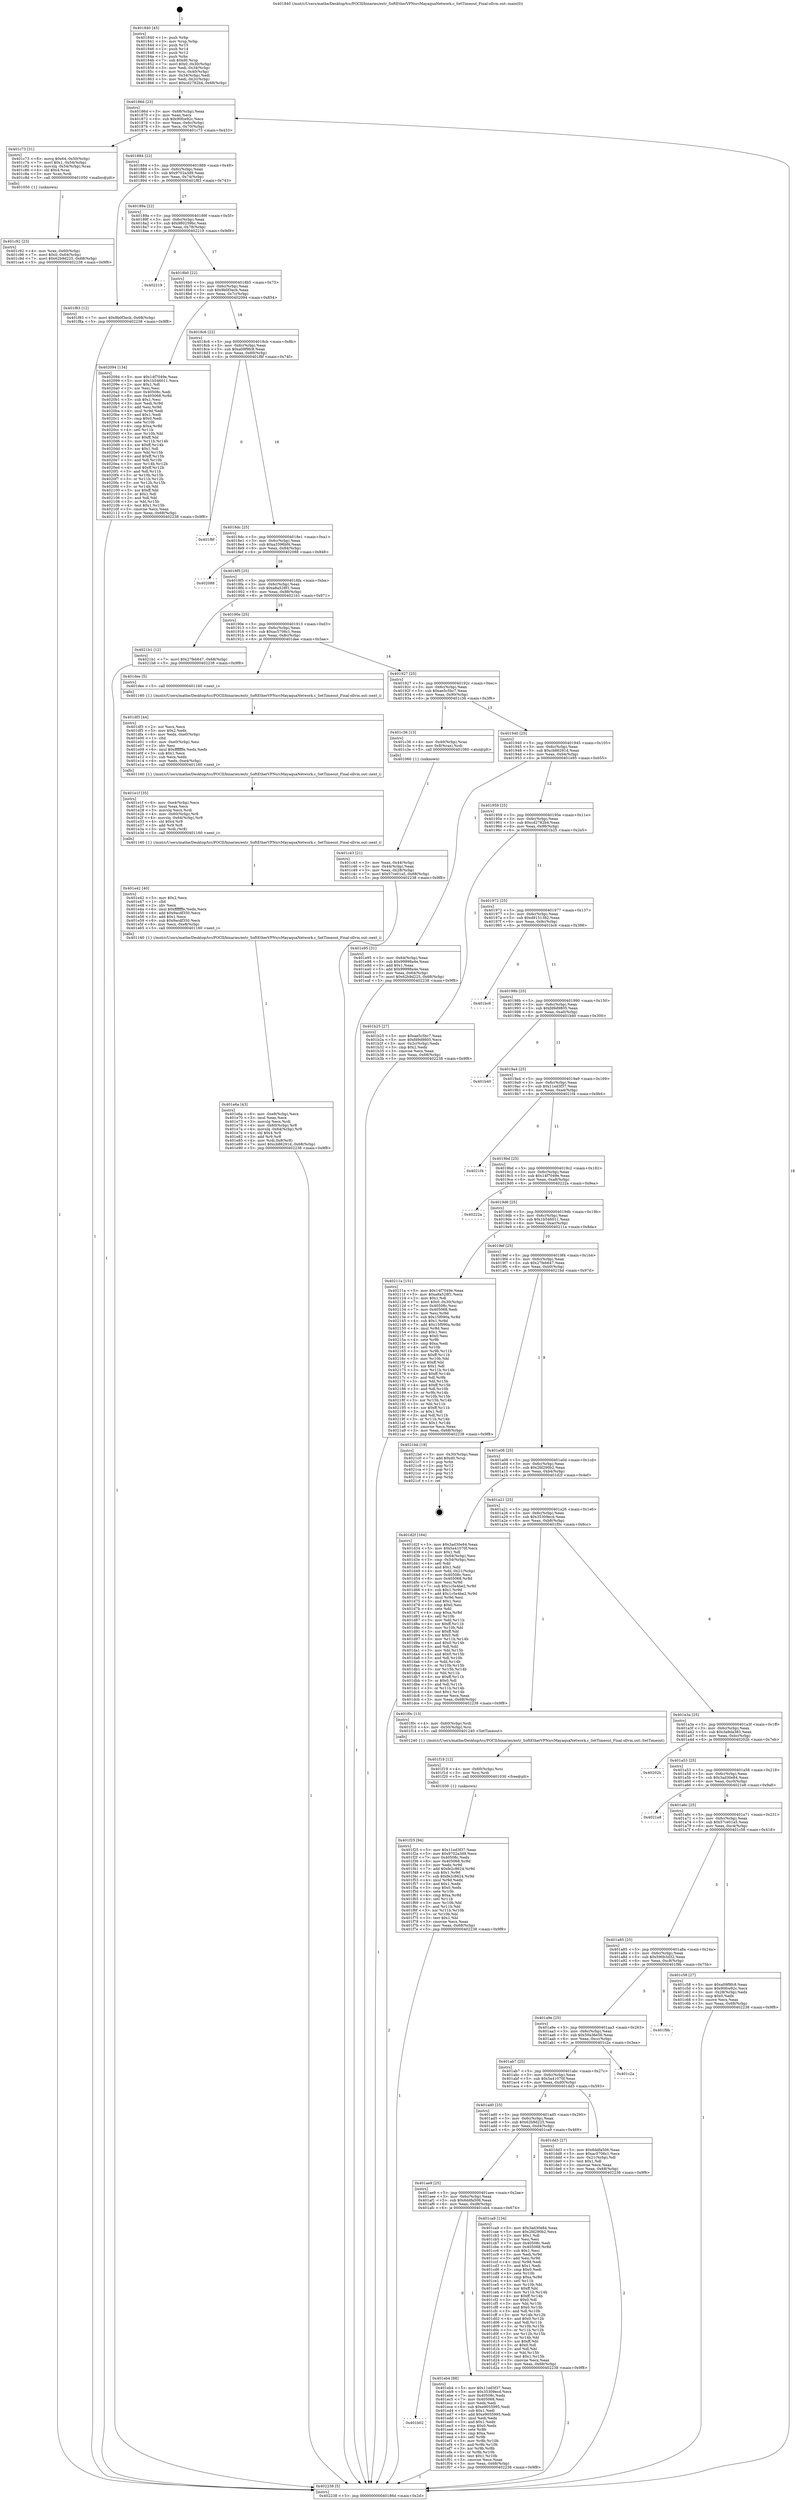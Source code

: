digraph "0x401840" {
  label = "0x401840 (/mnt/c/Users/mathe/Desktop/tcc/POCII/binaries/extr_SoftEtherVPNsrcMayaquaNetwork.c_SetTimeout_Final-ollvm.out::main(0))"
  labelloc = "t"
  node[shape=record]

  Entry [label="",width=0.3,height=0.3,shape=circle,fillcolor=black,style=filled]
  "0x40186d" [label="{
     0x40186d [23]\l
     | [instrs]\l
     &nbsp;&nbsp;0x40186d \<+3\>: mov -0x68(%rbp),%eax\l
     &nbsp;&nbsp;0x401870 \<+2\>: mov %eax,%ecx\l
     &nbsp;&nbsp;0x401872 \<+6\>: sub $0x90fce92c,%ecx\l
     &nbsp;&nbsp;0x401878 \<+3\>: mov %eax,-0x6c(%rbp)\l
     &nbsp;&nbsp;0x40187b \<+3\>: mov %ecx,-0x70(%rbp)\l
     &nbsp;&nbsp;0x40187e \<+6\>: je 0000000000401c73 \<main+0x433\>\l
  }"]
  "0x401c73" [label="{
     0x401c73 [31]\l
     | [instrs]\l
     &nbsp;&nbsp;0x401c73 \<+8\>: movq $0x64,-0x50(%rbp)\l
     &nbsp;&nbsp;0x401c7b \<+7\>: movl $0x1,-0x54(%rbp)\l
     &nbsp;&nbsp;0x401c82 \<+4\>: movslq -0x54(%rbp),%rax\l
     &nbsp;&nbsp;0x401c86 \<+4\>: shl $0x4,%rax\l
     &nbsp;&nbsp;0x401c8a \<+3\>: mov %rax,%rdi\l
     &nbsp;&nbsp;0x401c8d \<+5\>: call 0000000000401050 \<malloc@plt\>\l
     | [calls]\l
     &nbsp;&nbsp;0x401050 \{1\} (unknown)\l
  }"]
  "0x401884" [label="{
     0x401884 [22]\l
     | [instrs]\l
     &nbsp;&nbsp;0x401884 \<+5\>: jmp 0000000000401889 \<main+0x49\>\l
     &nbsp;&nbsp;0x401889 \<+3\>: mov -0x6c(%rbp),%eax\l
     &nbsp;&nbsp;0x40188c \<+5\>: sub $0x9702a3d9,%eax\l
     &nbsp;&nbsp;0x401891 \<+3\>: mov %eax,-0x74(%rbp)\l
     &nbsp;&nbsp;0x401894 \<+6\>: je 0000000000401f83 \<main+0x743\>\l
  }"]
  Exit [label="",width=0.3,height=0.3,shape=circle,fillcolor=black,style=filled,peripheries=2]
  "0x401f83" [label="{
     0x401f83 [12]\l
     | [instrs]\l
     &nbsp;&nbsp;0x401f83 \<+7\>: movl $0x9b0f3ecb,-0x68(%rbp)\l
     &nbsp;&nbsp;0x401f8a \<+5\>: jmp 0000000000402238 \<main+0x9f8\>\l
  }"]
  "0x40189a" [label="{
     0x40189a [22]\l
     | [instrs]\l
     &nbsp;&nbsp;0x40189a \<+5\>: jmp 000000000040189f \<main+0x5f\>\l
     &nbsp;&nbsp;0x40189f \<+3\>: mov -0x6c(%rbp),%eax\l
     &nbsp;&nbsp;0x4018a2 \<+5\>: sub $0x980259bc,%eax\l
     &nbsp;&nbsp;0x4018a7 \<+3\>: mov %eax,-0x78(%rbp)\l
     &nbsp;&nbsp;0x4018aa \<+6\>: je 0000000000402219 \<main+0x9d9\>\l
  }"]
  "0x401f25" [label="{
     0x401f25 [94]\l
     | [instrs]\l
     &nbsp;&nbsp;0x401f25 \<+5\>: mov $0x11ed3f37,%eax\l
     &nbsp;&nbsp;0x401f2a \<+5\>: mov $0x9702a3d9,%ecx\l
     &nbsp;&nbsp;0x401f2f \<+7\>: mov 0x40508c,%edx\l
     &nbsp;&nbsp;0x401f36 \<+8\>: mov 0x405068,%r8d\l
     &nbsp;&nbsp;0x401f3e \<+3\>: mov %edx,%r9d\l
     &nbsp;&nbsp;0x401f41 \<+7\>: add $0xfe2c8624,%r9d\l
     &nbsp;&nbsp;0x401f48 \<+4\>: sub $0x1,%r9d\l
     &nbsp;&nbsp;0x401f4c \<+7\>: sub $0xfe2c8624,%r9d\l
     &nbsp;&nbsp;0x401f53 \<+4\>: imul %r9d,%edx\l
     &nbsp;&nbsp;0x401f57 \<+3\>: and $0x1,%edx\l
     &nbsp;&nbsp;0x401f5a \<+3\>: cmp $0x0,%edx\l
     &nbsp;&nbsp;0x401f5d \<+4\>: sete %r10b\l
     &nbsp;&nbsp;0x401f61 \<+4\>: cmp $0xa,%r8d\l
     &nbsp;&nbsp;0x401f65 \<+4\>: setl %r11b\l
     &nbsp;&nbsp;0x401f69 \<+3\>: mov %r10b,%bl\l
     &nbsp;&nbsp;0x401f6c \<+3\>: and %r11b,%bl\l
     &nbsp;&nbsp;0x401f6f \<+3\>: xor %r11b,%r10b\l
     &nbsp;&nbsp;0x401f72 \<+3\>: or %r10b,%bl\l
     &nbsp;&nbsp;0x401f75 \<+3\>: test $0x1,%bl\l
     &nbsp;&nbsp;0x401f78 \<+3\>: cmovne %ecx,%eax\l
     &nbsp;&nbsp;0x401f7b \<+3\>: mov %eax,-0x68(%rbp)\l
     &nbsp;&nbsp;0x401f7e \<+5\>: jmp 0000000000402238 \<main+0x9f8\>\l
  }"]
  "0x402219" [label="{
     0x402219\l
  }", style=dashed]
  "0x4018b0" [label="{
     0x4018b0 [22]\l
     | [instrs]\l
     &nbsp;&nbsp;0x4018b0 \<+5\>: jmp 00000000004018b5 \<main+0x75\>\l
     &nbsp;&nbsp;0x4018b5 \<+3\>: mov -0x6c(%rbp),%eax\l
     &nbsp;&nbsp;0x4018b8 \<+5\>: sub $0x9b0f3ecb,%eax\l
     &nbsp;&nbsp;0x4018bd \<+3\>: mov %eax,-0x7c(%rbp)\l
     &nbsp;&nbsp;0x4018c0 \<+6\>: je 0000000000402094 \<main+0x854\>\l
  }"]
  "0x401f19" [label="{
     0x401f19 [12]\l
     | [instrs]\l
     &nbsp;&nbsp;0x401f19 \<+4\>: mov -0x60(%rbp),%rsi\l
     &nbsp;&nbsp;0x401f1d \<+3\>: mov %rsi,%rdi\l
     &nbsp;&nbsp;0x401f20 \<+5\>: call 0000000000401030 \<free@plt\>\l
     | [calls]\l
     &nbsp;&nbsp;0x401030 \{1\} (unknown)\l
  }"]
  "0x402094" [label="{
     0x402094 [134]\l
     | [instrs]\l
     &nbsp;&nbsp;0x402094 \<+5\>: mov $0x14f7049e,%eax\l
     &nbsp;&nbsp;0x402099 \<+5\>: mov $0x1b546011,%ecx\l
     &nbsp;&nbsp;0x40209e \<+2\>: mov $0x1,%dl\l
     &nbsp;&nbsp;0x4020a0 \<+2\>: xor %esi,%esi\l
     &nbsp;&nbsp;0x4020a2 \<+7\>: mov 0x40508c,%edi\l
     &nbsp;&nbsp;0x4020a9 \<+8\>: mov 0x405068,%r8d\l
     &nbsp;&nbsp;0x4020b1 \<+3\>: sub $0x1,%esi\l
     &nbsp;&nbsp;0x4020b4 \<+3\>: mov %edi,%r9d\l
     &nbsp;&nbsp;0x4020b7 \<+3\>: add %esi,%r9d\l
     &nbsp;&nbsp;0x4020ba \<+4\>: imul %r9d,%edi\l
     &nbsp;&nbsp;0x4020be \<+3\>: and $0x1,%edi\l
     &nbsp;&nbsp;0x4020c1 \<+3\>: cmp $0x0,%edi\l
     &nbsp;&nbsp;0x4020c4 \<+4\>: sete %r10b\l
     &nbsp;&nbsp;0x4020c8 \<+4\>: cmp $0xa,%r8d\l
     &nbsp;&nbsp;0x4020cc \<+4\>: setl %r11b\l
     &nbsp;&nbsp;0x4020d0 \<+3\>: mov %r10b,%bl\l
     &nbsp;&nbsp;0x4020d3 \<+3\>: xor $0xff,%bl\l
     &nbsp;&nbsp;0x4020d6 \<+3\>: mov %r11b,%r14b\l
     &nbsp;&nbsp;0x4020d9 \<+4\>: xor $0xff,%r14b\l
     &nbsp;&nbsp;0x4020dd \<+3\>: xor $0x1,%dl\l
     &nbsp;&nbsp;0x4020e0 \<+3\>: mov %bl,%r15b\l
     &nbsp;&nbsp;0x4020e3 \<+4\>: and $0xff,%r15b\l
     &nbsp;&nbsp;0x4020e7 \<+3\>: and %dl,%r10b\l
     &nbsp;&nbsp;0x4020ea \<+3\>: mov %r14b,%r12b\l
     &nbsp;&nbsp;0x4020ed \<+4\>: and $0xff,%r12b\l
     &nbsp;&nbsp;0x4020f1 \<+3\>: and %dl,%r11b\l
     &nbsp;&nbsp;0x4020f4 \<+3\>: or %r10b,%r15b\l
     &nbsp;&nbsp;0x4020f7 \<+3\>: or %r11b,%r12b\l
     &nbsp;&nbsp;0x4020fa \<+3\>: xor %r12b,%r15b\l
     &nbsp;&nbsp;0x4020fd \<+3\>: or %r14b,%bl\l
     &nbsp;&nbsp;0x402100 \<+3\>: xor $0xff,%bl\l
     &nbsp;&nbsp;0x402103 \<+3\>: or $0x1,%dl\l
     &nbsp;&nbsp;0x402106 \<+2\>: and %dl,%bl\l
     &nbsp;&nbsp;0x402108 \<+3\>: or %bl,%r15b\l
     &nbsp;&nbsp;0x40210b \<+4\>: test $0x1,%r15b\l
     &nbsp;&nbsp;0x40210f \<+3\>: cmovne %ecx,%eax\l
     &nbsp;&nbsp;0x402112 \<+3\>: mov %eax,-0x68(%rbp)\l
     &nbsp;&nbsp;0x402115 \<+5\>: jmp 0000000000402238 \<main+0x9f8\>\l
  }"]
  "0x4018c6" [label="{
     0x4018c6 [22]\l
     | [instrs]\l
     &nbsp;&nbsp;0x4018c6 \<+5\>: jmp 00000000004018cb \<main+0x8b\>\l
     &nbsp;&nbsp;0x4018cb \<+3\>: mov -0x6c(%rbp),%eax\l
     &nbsp;&nbsp;0x4018ce \<+5\>: sub $0xa09f9fc8,%eax\l
     &nbsp;&nbsp;0x4018d3 \<+3\>: mov %eax,-0x80(%rbp)\l
     &nbsp;&nbsp;0x4018d6 \<+6\>: je 0000000000401f8f \<main+0x74f\>\l
  }"]
  "0x401b02" [label="{
     0x401b02\l
  }", style=dashed]
  "0x401f8f" [label="{
     0x401f8f\l
  }", style=dashed]
  "0x4018dc" [label="{
     0x4018dc [25]\l
     | [instrs]\l
     &nbsp;&nbsp;0x4018dc \<+5\>: jmp 00000000004018e1 \<main+0xa1\>\l
     &nbsp;&nbsp;0x4018e1 \<+3\>: mov -0x6c(%rbp),%eax\l
     &nbsp;&nbsp;0x4018e4 \<+5\>: sub $0xa3396bf4,%eax\l
     &nbsp;&nbsp;0x4018e9 \<+6\>: mov %eax,-0x84(%rbp)\l
     &nbsp;&nbsp;0x4018ef \<+6\>: je 0000000000402088 \<main+0x848\>\l
  }"]
  "0x401eb4" [label="{
     0x401eb4 [88]\l
     | [instrs]\l
     &nbsp;&nbsp;0x401eb4 \<+5\>: mov $0x11ed3f37,%eax\l
     &nbsp;&nbsp;0x401eb9 \<+5\>: mov $0x35309ecd,%ecx\l
     &nbsp;&nbsp;0x401ebe \<+7\>: mov 0x40508c,%edx\l
     &nbsp;&nbsp;0x401ec5 \<+7\>: mov 0x405068,%esi\l
     &nbsp;&nbsp;0x401ecc \<+2\>: mov %edx,%edi\l
     &nbsp;&nbsp;0x401ece \<+6\>: sub $0xe9055995,%edi\l
     &nbsp;&nbsp;0x401ed4 \<+3\>: sub $0x1,%edi\l
     &nbsp;&nbsp;0x401ed7 \<+6\>: add $0xe9055995,%edi\l
     &nbsp;&nbsp;0x401edd \<+3\>: imul %edi,%edx\l
     &nbsp;&nbsp;0x401ee0 \<+3\>: and $0x1,%edx\l
     &nbsp;&nbsp;0x401ee3 \<+3\>: cmp $0x0,%edx\l
     &nbsp;&nbsp;0x401ee6 \<+4\>: sete %r8b\l
     &nbsp;&nbsp;0x401eea \<+3\>: cmp $0xa,%esi\l
     &nbsp;&nbsp;0x401eed \<+4\>: setl %r9b\l
     &nbsp;&nbsp;0x401ef1 \<+3\>: mov %r8b,%r10b\l
     &nbsp;&nbsp;0x401ef4 \<+3\>: and %r9b,%r10b\l
     &nbsp;&nbsp;0x401ef7 \<+3\>: xor %r9b,%r8b\l
     &nbsp;&nbsp;0x401efa \<+3\>: or %r8b,%r10b\l
     &nbsp;&nbsp;0x401efd \<+4\>: test $0x1,%r10b\l
     &nbsp;&nbsp;0x401f01 \<+3\>: cmovne %ecx,%eax\l
     &nbsp;&nbsp;0x401f04 \<+3\>: mov %eax,-0x68(%rbp)\l
     &nbsp;&nbsp;0x401f07 \<+5\>: jmp 0000000000402238 \<main+0x9f8\>\l
  }"]
  "0x402088" [label="{
     0x402088\l
  }", style=dashed]
  "0x4018f5" [label="{
     0x4018f5 [25]\l
     | [instrs]\l
     &nbsp;&nbsp;0x4018f5 \<+5\>: jmp 00000000004018fa \<main+0xba\>\l
     &nbsp;&nbsp;0x4018fa \<+3\>: mov -0x6c(%rbp),%eax\l
     &nbsp;&nbsp;0x4018fd \<+5\>: sub $0xa8a528f1,%eax\l
     &nbsp;&nbsp;0x401902 \<+6\>: mov %eax,-0x88(%rbp)\l
     &nbsp;&nbsp;0x401908 \<+6\>: je 00000000004021b1 \<main+0x971\>\l
  }"]
  "0x401e6a" [label="{
     0x401e6a [43]\l
     | [instrs]\l
     &nbsp;&nbsp;0x401e6a \<+6\>: mov -0xe8(%rbp),%ecx\l
     &nbsp;&nbsp;0x401e70 \<+3\>: imul %eax,%ecx\l
     &nbsp;&nbsp;0x401e73 \<+3\>: movslq %ecx,%rdi\l
     &nbsp;&nbsp;0x401e76 \<+4\>: mov -0x60(%rbp),%r8\l
     &nbsp;&nbsp;0x401e7a \<+4\>: movslq -0x64(%rbp),%r9\l
     &nbsp;&nbsp;0x401e7e \<+4\>: shl $0x4,%r9\l
     &nbsp;&nbsp;0x401e82 \<+3\>: add %r9,%r8\l
     &nbsp;&nbsp;0x401e85 \<+4\>: mov %rdi,0x8(%r8)\l
     &nbsp;&nbsp;0x401e89 \<+7\>: movl $0xcb86291d,-0x68(%rbp)\l
     &nbsp;&nbsp;0x401e90 \<+5\>: jmp 0000000000402238 \<main+0x9f8\>\l
  }"]
  "0x4021b1" [label="{
     0x4021b1 [12]\l
     | [instrs]\l
     &nbsp;&nbsp;0x4021b1 \<+7\>: movl $0x27feb647,-0x68(%rbp)\l
     &nbsp;&nbsp;0x4021b8 \<+5\>: jmp 0000000000402238 \<main+0x9f8\>\l
  }"]
  "0x40190e" [label="{
     0x40190e [25]\l
     | [instrs]\l
     &nbsp;&nbsp;0x40190e \<+5\>: jmp 0000000000401913 \<main+0xd3\>\l
     &nbsp;&nbsp;0x401913 \<+3\>: mov -0x6c(%rbp),%eax\l
     &nbsp;&nbsp;0x401916 \<+5\>: sub $0xac5706c1,%eax\l
     &nbsp;&nbsp;0x40191b \<+6\>: mov %eax,-0x8c(%rbp)\l
     &nbsp;&nbsp;0x401921 \<+6\>: je 0000000000401dee \<main+0x5ae\>\l
  }"]
  "0x401e42" [label="{
     0x401e42 [40]\l
     | [instrs]\l
     &nbsp;&nbsp;0x401e42 \<+5\>: mov $0x2,%ecx\l
     &nbsp;&nbsp;0x401e47 \<+1\>: cltd\l
     &nbsp;&nbsp;0x401e48 \<+2\>: idiv %ecx\l
     &nbsp;&nbsp;0x401e4a \<+6\>: imul $0xfffffffe,%edx,%ecx\l
     &nbsp;&nbsp;0x401e50 \<+6\>: add $0x9acdf350,%ecx\l
     &nbsp;&nbsp;0x401e56 \<+3\>: add $0x1,%ecx\l
     &nbsp;&nbsp;0x401e59 \<+6\>: sub $0x9acdf350,%ecx\l
     &nbsp;&nbsp;0x401e5f \<+6\>: mov %ecx,-0xe8(%rbp)\l
     &nbsp;&nbsp;0x401e65 \<+5\>: call 0000000000401160 \<next_i\>\l
     | [calls]\l
     &nbsp;&nbsp;0x401160 \{1\} (/mnt/c/Users/mathe/Desktop/tcc/POCII/binaries/extr_SoftEtherVPNsrcMayaquaNetwork.c_SetTimeout_Final-ollvm.out::next_i)\l
  }"]
  "0x401dee" [label="{
     0x401dee [5]\l
     | [instrs]\l
     &nbsp;&nbsp;0x401dee \<+5\>: call 0000000000401160 \<next_i\>\l
     | [calls]\l
     &nbsp;&nbsp;0x401160 \{1\} (/mnt/c/Users/mathe/Desktop/tcc/POCII/binaries/extr_SoftEtherVPNsrcMayaquaNetwork.c_SetTimeout_Final-ollvm.out::next_i)\l
  }"]
  "0x401927" [label="{
     0x401927 [25]\l
     | [instrs]\l
     &nbsp;&nbsp;0x401927 \<+5\>: jmp 000000000040192c \<main+0xec\>\l
     &nbsp;&nbsp;0x40192c \<+3\>: mov -0x6c(%rbp),%eax\l
     &nbsp;&nbsp;0x40192f \<+5\>: sub $0xae5c5bc7,%eax\l
     &nbsp;&nbsp;0x401934 \<+6\>: mov %eax,-0x90(%rbp)\l
     &nbsp;&nbsp;0x40193a \<+6\>: je 0000000000401c36 \<main+0x3f6\>\l
  }"]
  "0x401e1f" [label="{
     0x401e1f [35]\l
     | [instrs]\l
     &nbsp;&nbsp;0x401e1f \<+6\>: mov -0xe4(%rbp),%ecx\l
     &nbsp;&nbsp;0x401e25 \<+3\>: imul %eax,%ecx\l
     &nbsp;&nbsp;0x401e28 \<+3\>: movslq %ecx,%rdi\l
     &nbsp;&nbsp;0x401e2b \<+4\>: mov -0x60(%rbp),%r8\l
     &nbsp;&nbsp;0x401e2f \<+4\>: movslq -0x64(%rbp),%r9\l
     &nbsp;&nbsp;0x401e33 \<+4\>: shl $0x4,%r9\l
     &nbsp;&nbsp;0x401e37 \<+3\>: add %r9,%r8\l
     &nbsp;&nbsp;0x401e3a \<+3\>: mov %rdi,(%r8)\l
     &nbsp;&nbsp;0x401e3d \<+5\>: call 0000000000401160 \<next_i\>\l
     | [calls]\l
     &nbsp;&nbsp;0x401160 \{1\} (/mnt/c/Users/mathe/Desktop/tcc/POCII/binaries/extr_SoftEtherVPNsrcMayaquaNetwork.c_SetTimeout_Final-ollvm.out::next_i)\l
  }"]
  "0x401c36" [label="{
     0x401c36 [13]\l
     | [instrs]\l
     &nbsp;&nbsp;0x401c36 \<+4\>: mov -0x40(%rbp),%rax\l
     &nbsp;&nbsp;0x401c3a \<+4\>: mov 0x8(%rax),%rdi\l
     &nbsp;&nbsp;0x401c3e \<+5\>: call 0000000000401060 \<atoi@plt\>\l
     | [calls]\l
     &nbsp;&nbsp;0x401060 \{1\} (unknown)\l
  }"]
  "0x401940" [label="{
     0x401940 [25]\l
     | [instrs]\l
     &nbsp;&nbsp;0x401940 \<+5\>: jmp 0000000000401945 \<main+0x105\>\l
     &nbsp;&nbsp;0x401945 \<+3\>: mov -0x6c(%rbp),%eax\l
     &nbsp;&nbsp;0x401948 \<+5\>: sub $0xcb86291d,%eax\l
     &nbsp;&nbsp;0x40194d \<+6\>: mov %eax,-0x94(%rbp)\l
     &nbsp;&nbsp;0x401953 \<+6\>: je 0000000000401e95 \<main+0x655\>\l
  }"]
  "0x401df3" [label="{
     0x401df3 [44]\l
     | [instrs]\l
     &nbsp;&nbsp;0x401df3 \<+2\>: xor %ecx,%ecx\l
     &nbsp;&nbsp;0x401df5 \<+5\>: mov $0x2,%edx\l
     &nbsp;&nbsp;0x401dfa \<+6\>: mov %edx,-0xe0(%rbp)\l
     &nbsp;&nbsp;0x401e00 \<+1\>: cltd\l
     &nbsp;&nbsp;0x401e01 \<+6\>: mov -0xe0(%rbp),%esi\l
     &nbsp;&nbsp;0x401e07 \<+2\>: idiv %esi\l
     &nbsp;&nbsp;0x401e09 \<+6\>: imul $0xfffffffe,%edx,%edx\l
     &nbsp;&nbsp;0x401e0f \<+3\>: sub $0x1,%ecx\l
     &nbsp;&nbsp;0x401e12 \<+2\>: sub %ecx,%edx\l
     &nbsp;&nbsp;0x401e14 \<+6\>: mov %edx,-0xe4(%rbp)\l
     &nbsp;&nbsp;0x401e1a \<+5\>: call 0000000000401160 \<next_i\>\l
     | [calls]\l
     &nbsp;&nbsp;0x401160 \{1\} (/mnt/c/Users/mathe/Desktop/tcc/POCII/binaries/extr_SoftEtherVPNsrcMayaquaNetwork.c_SetTimeout_Final-ollvm.out::next_i)\l
  }"]
  "0x401e95" [label="{
     0x401e95 [31]\l
     | [instrs]\l
     &nbsp;&nbsp;0x401e95 \<+3\>: mov -0x64(%rbp),%eax\l
     &nbsp;&nbsp;0x401e98 \<+5\>: sub $0x99998a4e,%eax\l
     &nbsp;&nbsp;0x401e9d \<+3\>: add $0x1,%eax\l
     &nbsp;&nbsp;0x401ea0 \<+5\>: add $0x99998a4e,%eax\l
     &nbsp;&nbsp;0x401ea5 \<+3\>: mov %eax,-0x64(%rbp)\l
     &nbsp;&nbsp;0x401ea8 \<+7\>: movl $0x62b9d225,-0x68(%rbp)\l
     &nbsp;&nbsp;0x401eaf \<+5\>: jmp 0000000000402238 \<main+0x9f8\>\l
  }"]
  "0x401959" [label="{
     0x401959 [25]\l
     | [instrs]\l
     &nbsp;&nbsp;0x401959 \<+5\>: jmp 000000000040195e \<main+0x11e\>\l
     &nbsp;&nbsp;0x40195e \<+3\>: mov -0x6c(%rbp),%eax\l
     &nbsp;&nbsp;0x401961 \<+5\>: sub $0xcd2782b4,%eax\l
     &nbsp;&nbsp;0x401966 \<+6\>: mov %eax,-0x98(%rbp)\l
     &nbsp;&nbsp;0x40196c \<+6\>: je 0000000000401b25 \<main+0x2e5\>\l
  }"]
  "0x401ae9" [label="{
     0x401ae9 [25]\l
     | [instrs]\l
     &nbsp;&nbsp;0x401ae9 \<+5\>: jmp 0000000000401aee \<main+0x2ae\>\l
     &nbsp;&nbsp;0x401aee \<+3\>: mov -0x6c(%rbp),%eax\l
     &nbsp;&nbsp;0x401af1 \<+5\>: sub $0x6ddfa506,%eax\l
     &nbsp;&nbsp;0x401af6 \<+6\>: mov %eax,-0xd8(%rbp)\l
     &nbsp;&nbsp;0x401afc \<+6\>: je 0000000000401eb4 \<main+0x674\>\l
  }"]
  "0x401b25" [label="{
     0x401b25 [27]\l
     | [instrs]\l
     &nbsp;&nbsp;0x401b25 \<+5\>: mov $0xae5c5bc7,%eax\l
     &nbsp;&nbsp;0x401b2a \<+5\>: mov $0xfd9d9805,%ecx\l
     &nbsp;&nbsp;0x401b2f \<+3\>: mov -0x2c(%rbp),%edx\l
     &nbsp;&nbsp;0x401b32 \<+3\>: cmp $0x2,%edx\l
     &nbsp;&nbsp;0x401b35 \<+3\>: cmovne %ecx,%eax\l
     &nbsp;&nbsp;0x401b38 \<+3\>: mov %eax,-0x68(%rbp)\l
     &nbsp;&nbsp;0x401b3b \<+5\>: jmp 0000000000402238 \<main+0x9f8\>\l
  }"]
  "0x401972" [label="{
     0x401972 [25]\l
     | [instrs]\l
     &nbsp;&nbsp;0x401972 \<+5\>: jmp 0000000000401977 \<main+0x137\>\l
     &nbsp;&nbsp;0x401977 \<+3\>: mov -0x6c(%rbp),%eax\l
     &nbsp;&nbsp;0x40197a \<+5\>: sub $0xd9151382,%eax\l
     &nbsp;&nbsp;0x40197f \<+6\>: mov %eax,-0x9c(%rbp)\l
     &nbsp;&nbsp;0x401985 \<+6\>: je 0000000000401bc6 \<main+0x386\>\l
  }"]
  "0x402238" [label="{
     0x402238 [5]\l
     | [instrs]\l
     &nbsp;&nbsp;0x402238 \<+5\>: jmp 000000000040186d \<main+0x2d\>\l
  }"]
  "0x401840" [label="{
     0x401840 [45]\l
     | [instrs]\l
     &nbsp;&nbsp;0x401840 \<+1\>: push %rbp\l
     &nbsp;&nbsp;0x401841 \<+3\>: mov %rsp,%rbp\l
     &nbsp;&nbsp;0x401844 \<+2\>: push %r15\l
     &nbsp;&nbsp;0x401846 \<+2\>: push %r14\l
     &nbsp;&nbsp;0x401848 \<+2\>: push %r12\l
     &nbsp;&nbsp;0x40184a \<+1\>: push %rbx\l
     &nbsp;&nbsp;0x40184b \<+7\>: sub $0xd0,%rsp\l
     &nbsp;&nbsp;0x401852 \<+7\>: movl $0x0,-0x30(%rbp)\l
     &nbsp;&nbsp;0x401859 \<+3\>: mov %edi,-0x34(%rbp)\l
     &nbsp;&nbsp;0x40185c \<+4\>: mov %rsi,-0x40(%rbp)\l
     &nbsp;&nbsp;0x401860 \<+3\>: mov -0x34(%rbp),%edi\l
     &nbsp;&nbsp;0x401863 \<+3\>: mov %edi,-0x2c(%rbp)\l
     &nbsp;&nbsp;0x401866 \<+7\>: movl $0xcd2782b4,-0x68(%rbp)\l
  }"]
  "0x401c43" [label="{
     0x401c43 [21]\l
     | [instrs]\l
     &nbsp;&nbsp;0x401c43 \<+3\>: mov %eax,-0x44(%rbp)\l
     &nbsp;&nbsp;0x401c46 \<+3\>: mov -0x44(%rbp),%eax\l
     &nbsp;&nbsp;0x401c49 \<+3\>: mov %eax,-0x28(%rbp)\l
     &nbsp;&nbsp;0x401c4c \<+7\>: movl $0x57ce01a5,-0x68(%rbp)\l
     &nbsp;&nbsp;0x401c53 \<+5\>: jmp 0000000000402238 \<main+0x9f8\>\l
  }"]
  "0x401ca9" [label="{
     0x401ca9 [134]\l
     | [instrs]\l
     &nbsp;&nbsp;0x401ca9 \<+5\>: mov $0x3ad30e84,%eax\l
     &nbsp;&nbsp;0x401cae \<+5\>: mov $0x2fd290b2,%ecx\l
     &nbsp;&nbsp;0x401cb3 \<+2\>: mov $0x1,%dl\l
     &nbsp;&nbsp;0x401cb5 \<+2\>: xor %esi,%esi\l
     &nbsp;&nbsp;0x401cb7 \<+7\>: mov 0x40508c,%edi\l
     &nbsp;&nbsp;0x401cbe \<+8\>: mov 0x405068,%r8d\l
     &nbsp;&nbsp;0x401cc6 \<+3\>: sub $0x1,%esi\l
     &nbsp;&nbsp;0x401cc9 \<+3\>: mov %edi,%r9d\l
     &nbsp;&nbsp;0x401ccc \<+3\>: add %esi,%r9d\l
     &nbsp;&nbsp;0x401ccf \<+4\>: imul %r9d,%edi\l
     &nbsp;&nbsp;0x401cd3 \<+3\>: and $0x1,%edi\l
     &nbsp;&nbsp;0x401cd6 \<+3\>: cmp $0x0,%edi\l
     &nbsp;&nbsp;0x401cd9 \<+4\>: sete %r10b\l
     &nbsp;&nbsp;0x401cdd \<+4\>: cmp $0xa,%r8d\l
     &nbsp;&nbsp;0x401ce1 \<+4\>: setl %r11b\l
     &nbsp;&nbsp;0x401ce5 \<+3\>: mov %r10b,%bl\l
     &nbsp;&nbsp;0x401ce8 \<+3\>: xor $0xff,%bl\l
     &nbsp;&nbsp;0x401ceb \<+3\>: mov %r11b,%r14b\l
     &nbsp;&nbsp;0x401cee \<+4\>: xor $0xff,%r14b\l
     &nbsp;&nbsp;0x401cf2 \<+3\>: xor $0x0,%dl\l
     &nbsp;&nbsp;0x401cf5 \<+3\>: mov %bl,%r15b\l
     &nbsp;&nbsp;0x401cf8 \<+4\>: and $0x0,%r15b\l
     &nbsp;&nbsp;0x401cfc \<+3\>: and %dl,%r10b\l
     &nbsp;&nbsp;0x401cff \<+3\>: mov %r14b,%r12b\l
     &nbsp;&nbsp;0x401d02 \<+4\>: and $0x0,%r12b\l
     &nbsp;&nbsp;0x401d06 \<+3\>: and %dl,%r11b\l
     &nbsp;&nbsp;0x401d09 \<+3\>: or %r10b,%r15b\l
     &nbsp;&nbsp;0x401d0c \<+3\>: or %r11b,%r12b\l
     &nbsp;&nbsp;0x401d0f \<+3\>: xor %r12b,%r15b\l
     &nbsp;&nbsp;0x401d12 \<+3\>: or %r14b,%bl\l
     &nbsp;&nbsp;0x401d15 \<+3\>: xor $0xff,%bl\l
     &nbsp;&nbsp;0x401d18 \<+3\>: or $0x0,%dl\l
     &nbsp;&nbsp;0x401d1b \<+2\>: and %dl,%bl\l
     &nbsp;&nbsp;0x401d1d \<+3\>: or %bl,%r15b\l
     &nbsp;&nbsp;0x401d20 \<+4\>: test $0x1,%r15b\l
     &nbsp;&nbsp;0x401d24 \<+3\>: cmovne %ecx,%eax\l
     &nbsp;&nbsp;0x401d27 \<+3\>: mov %eax,-0x68(%rbp)\l
     &nbsp;&nbsp;0x401d2a \<+5\>: jmp 0000000000402238 \<main+0x9f8\>\l
  }"]
  "0x401bc6" [label="{
     0x401bc6\l
  }", style=dashed]
  "0x40198b" [label="{
     0x40198b [25]\l
     | [instrs]\l
     &nbsp;&nbsp;0x40198b \<+5\>: jmp 0000000000401990 \<main+0x150\>\l
     &nbsp;&nbsp;0x401990 \<+3\>: mov -0x6c(%rbp),%eax\l
     &nbsp;&nbsp;0x401993 \<+5\>: sub $0xfd9d9805,%eax\l
     &nbsp;&nbsp;0x401998 \<+6\>: mov %eax,-0xa0(%rbp)\l
     &nbsp;&nbsp;0x40199e \<+6\>: je 0000000000401b40 \<main+0x300\>\l
  }"]
  "0x401ad0" [label="{
     0x401ad0 [25]\l
     | [instrs]\l
     &nbsp;&nbsp;0x401ad0 \<+5\>: jmp 0000000000401ad5 \<main+0x295\>\l
     &nbsp;&nbsp;0x401ad5 \<+3\>: mov -0x6c(%rbp),%eax\l
     &nbsp;&nbsp;0x401ad8 \<+5\>: sub $0x62b9d225,%eax\l
     &nbsp;&nbsp;0x401add \<+6\>: mov %eax,-0xd4(%rbp)\l
     &nbsp;&nbsp;0x401ae3 \<+6\>: je 0000000000401ca9 \<main+0x469\>\l
  }"]
  "0x401b40" [label="{
     0x401b40\l
  }", style=dashed]
  "0x4019a4" [label="{
     0x4019a4 [25]\l
     | [instrs]\l
     &nbsp;&nbsp;0x4019a4 \<+5\>: jmp 00000000004019a9 \<main+0x169\>\l
     &nbsp;&nbsp;0x4019a9 \<+3\>: mov -0x6c(%rbp),%eax\l
     &nbsp;&nbsp;0x4019ac \<+5\>: sub $0x11ed3f37,%eax\l
     &nbsp;&nbsp;0x4019b1 \<+6\>: mov %eax,-0xa4(%rbp)\l
     &nbsp;&nbsp;0x4019b7 \<+6\>: je 00000000004021f4 \<main+0x9b4\>\l
  }"]
  "0x401dd3" [label="{
     0x401dd3 [27]\l
     | [instrs]\l
     &nbsp;&nbsp;0x401dd3 \<+5\>: mov $0x6ddfa506,%eax\l
     &nbsp;&nbsp;0x401dd8 \<+5\>: mov $0xac5706c1,%ecx\l
     &nbsp;&nbsp;0x401ddd \<+3\>: mov -0x21(%rbp),%dl\l
     &nbsp;&nbsp;0x401de0 \<+3\>: test $0x1,%dl\l
     &nbsp;&nbsp;0x401de3 \<+3\>: cmovne %ecx,%eax\l
     &nbsp;&nbsp;0x401de6 \<+3\>: mov %eax,-0x68(%rbp)\l
     &nbsp;&nbsp;0x401de9 \<+5\>: jmp 0000000000402238 \<main+0x9f8\>\l
  }"]
  "0x4021f4" [label="{
     0x4021f4\l
  }", style=dashed]
  "0x4019bd" [label="{
     0x4019bd [25]\l
     | [instrs]\l
     &nbsp;&nbsp;0x4019bd \<+5\>: jmp 00000000004019c2 \<main+0x182\>\l
     &nbsp;&nbsp;0x4019c2 \<+3\>: mov -0x6c(%rbp),%eax\l
     &nbsp;&nbsp;0x4019c5 \<+5\>: sub $0x14f7049e,%eax\l
     &nbsp;&nbsp;0x4019ca \<+6\>: mov %eax,-0xa8(%rbp)\l
     &nbsp;&nbsp;0x4019d0 \<+6\>: je 000000000040222a \<main+0x9ea\>\l
  }"]
  "0x401ab7" [label="{
     0x401ab7 [25]\l
     | [instrs]\l
     &nbsp;&nbsp;0x401ab7 \<+5\>: jmp 0000000000401abc \<main+0x27c\>\l
     &nbsp;&nbsp;0x401abc \<+3\>: mov -0x6c(%rbp),%eax\l
     &nbsp;&nbsp;0x401abf \<+5\>: sub $0x5a41070f,%eax\l
     &nbsp;&nbsp;0x401ac4 \<+6\>: mov %eax,-0xd0(%rbp)\l
     &nbsp;&nbsp;0x401aca \<+6\>: je 0000000000401dd3 \<main+0x593\>\l
  }"]
  "0x40222a" [label="{
     0x40222a\l
  }", style=dashed]
  "0x4019d6" [label="{
     0x4019d6 [25]\l
     | [instrs]\l
     &nbsp;&nbsp;0x4019d6 \<+5\>: jmp 00000000004019db \<main+0x19b\>\l
     &nbsp;&nbsp;0x4019db \<+3\>: mov -0x6c(%rbp),%eax\l
     &nbsp;&nbsp;0x4019de \<+5\>: sub $0x1b546011,%eax\l
     &nbsp;&nbsp;0x4019e3 \<+6\>: mov %eax,-0xac(%rbp)\l
     &nbsp;&nbsp;0x4019e9 \<+6\>: je 000000000040211a \<main+0x8da\>\l
  }"]
  "0x401c2a" [label="{
     0x401c2a\l
  }", style=dashed]
  "0x40211a" [label="{
     0x40211a [151]\l
     | [instrs]\l
     &nbsp;&nbsp;0x40211a \<+5\>: mov $0x14f7049e,%eax\l
     &nbsp;&nbsp;0x40211f \<+5\>: mov $0xa8a528f1,%ecx\l
     &nbsp;&nbsp;0x402124 \<+2\>: mov $0x1,%dl\l
     &nbsp;&nbsp;0x402126 \<+7\>: movl $0x0,-0x30(%rbp)\l
     &nbsp;&nbsp;0x40212d \<+7\>: mov 0x40508c,%esi\l
     &nbsp;&nbsp;0x402134 \<+7\>: mov 0x405068,%edi\l
     &nbsp;&nbsp;0x40213b \<+3\>: mov %esi,%r8d\l
     &nbsp;&nbsp;0x40213e \<+7\>: sub $0x15f090a,%r8d\l
     &nbsp;&nbsp;0x402145 \<+4\>: sub $0x1,%r8d\l
     &nbsp;&nbsp;0x402149 \<+7\>: add $0x15f090a,%r8d\l
     &nbsp;&nbsp;0x402150 \<+4\>: imul %r8d,%esi\l
     &nbsp;&nbsp;0x402154 \<+3\>: and $0x1,%esi\l
     &nbsp;&nbsp;0x402157 \<+3\>: cmp $0x0,%esi\l
     &nbsp;&nbsp;0x40215a \<+4\>: sete %r9b\l
     &nbsp;&nbsp;0x40215e \<+3\>: cmp $0xa,%edi\l
     &nbsp;&nbsp;0x402161 \<+4\>: setl %r10b\l
     &nbsp;&nbsp;0x402165 \<+3\>: mov %r9b,%r11b\l
     &nbsp;&nbsp;0x402168 \<+4\>: xor $0xff,%r11b\l
     &nbsp;&nbsp;0x40216c \<+3\>: mov %r10b,%bl\l
     &nbsp;&nbsp;0x40216f \<+3\>: xor $0xff,%bl\l
     &nbsp;&nbsp;0x402172 \<+3\>: xor $0x1,%dl\l
     &nbsp;&nbsp;0x402175 \<+3\>: mov %r11b,%r14b\l
     &nbsp;&nbsp;0x402178 \<+4\>: and $0xff,%r14b\l
     &nbsp;&nbsp;0x40217c \<+3\>: and %dl,%r9b\l
     &nbsp;&nbsp;0x40217f \<+3\>: mov %bl,%r15b\l
     &nbsp;&nbsp;0x402182 \<+4\>: and $0xff,%r15b\l
     &nbsp;&nbsp;0x402186 \<+3\>: and %dl,%r10b\l
     &nbsp;&nbsp;0x402189 \<+3\>: or %r9b,%r14b\l
     &nbsp;&nbsp;0x40218c \<+3\>: or %r10b,%r15b\l
     &nbsp;&nbsp;0x40218f \<+3\>: xor %r15b,%r14b\l
     &nbsp;&nbsp;0x402192 \<+3\>: or %bl,%r11b\l
     &nbsp;&nbsp;0x402195 \<+4\>: xor $0xff,%r11b\l
     &nbsp;&nbsp;0x402199 \<+3\>: or $0x1,%dl\l
     &nbsp;&nbsp;0x40219c \<+3\>: and %dl,%r11b\l
     &nbsp;&nbsp;0x40219f \<+3\>: or %r11b,%r14b\l
     &nbsp;&nbsp;0x4021a2 \<+4\>: test $0x1,%r14b\l
     &nbsp;&nbsp;0x4021a6 \<+3\>: cmovne %ecx,%eax\l
     &nbsp;&nbsp;0x4021a9 \<+3\>: mov %eax,-0x68(%rbp)\l
     &nbsp;&nbsp;0x4021ac \<+5\>: jmp 0000000000402238 \<main+0x9f8\>\l
  }"]
  "0x4019ef" [label="{
     0x4019ef [25]\l
     | [instrs]\l
     &nbsp;&nbsp;0x4019ef \<+5\>: jmp 00000000004019f4 \<main+0x1b4\>\l
     &nbsp;&nbsp;0x4019f4 \<+3\>: mov -0x6c(%rbp),%eax\l
     &nbsp;&nbsp;0x4019f7 \<+5\>: sub $0x27feb647,%eax\l
     &nbsp;&nbsp;0x4019fc \<+6\>: mov %eax,-0xb0(%rbp)\l
     &nbsp;&nbsp;0x401a02 \<+6\>: je 00000000004021bd \<main+0x97d\>\l
  }"]
  "0x401a9e" [label="{
     0x401a9e [25]\l
     | [instrs]\l
     &nbsp;&nbsp;0x401a9e \<+5\>: jmp 0000000000401aa3 \<main+0x263\>\l
     &nbsp;&nbsp;0x401aa3 \<+3\>: mov -0x6c(%rbp),%eax\l
     &nbsp;&nbsp;0x401aa6 \<+5\>: sub $0x59a36e56,%eax\l
     &nbsp;&nbsp;0x401aab \<+6\>: mov %eax,-0xcc(%rbp)\l
     &nbsp;&nbsp;0x401ab1 \<+6\>: je 0000000000401c2a \<main+0x3ea\>\l
  }"]
  "0x4021bd" [label="{
     0x4021bd [19]\l
     | [instrs]\l
     &nbsp;&nbsp;0x4021bd \<+3\>: mov -0x30(%rbp),%eax\l
     &nbsp;&nbsp;0x4021c0 \<+7\>: add $0xd0,%rsp\l
     &nbsp;&nbsp;0x4021c7 \<+1\>: pop %rbx\l
     &nbsp;&nbsp;0x4021c8 \<+2\>: pop %r12\l
     &nbsp;&nbsp;0x4021ca \<+2\>: pop %r14\l
     &nbsp;&nbsp;0x4021cc \<+2\>: pop %r15\l
     &nbsp;&nbsp;0x4021ce \<+1\>: pop %rbp\l
     &nbsp;&nbsp;0x4021cf \<+1\>: ret\l
  }"]
  "0x401a08" [label="{
     0x401a08 [25]\l
     | [instrs]\l
     &nbsp;&nbsp;0x401a08 \<+5\>: jmp 0000000000401a0d \<main+0x1cd\>\l
     &nbsp;&nbsp;0x401a0d \<+3\>: mov -0x6c(%rbp),%eax\l
     &nbsp;&nbsp;0x401a10 \<+5\>: sub $0x2fd290b2,%eax\l
     &nbsp;&nbsp;0x401a15 \<+6\>: mov %eax,-0xb4(%rbp)\l
     &nbsp;&nbsp;0x401a1b \<+6\>: je 0000000000401d2f \<main+0x4ef\>\l
  }"]
  "0x401f9b" [label="{
     0x401f9b\l
  }", style=dashed]
  "0x401d2f" [label="{
     0x401d2f [164]\l
     | [instrs]\l
     &nbsp;&nbsp;0x401d2f \<+5\>: mov $0x3ad30e84,%eax\l
     &nbsp;&nbsp;0x401d34 \<+5\>: mov $0x5a41070f,%ecx\l
     &nbsp;&nbsp;0x401d39 \<+2\>: mov $0x1,%dl\l
     &nbsp;&nbsp;0x401d3b \<+3\>: mov -0x64(%rbp),%esi\l
     &nbsp;&nbsp;0x401d3e \<+3\>: cmp -0x54(%rbp),%esi\l
     &nbsp;&nbsp;0x401d41 \<+4\>: setl %dil\l
     &nbsp;&nbsp;0x401d45 \<+4\>: and $0x1,%dil\l
     &nbsp;&nbsp;0x401d49 \<+4\>: mov %dil,-0x21(%rbp)\l
     &nbsp;&nbsp;0x401d4d \<+7\>: mov 0x40508c,%esi\l
     &nbsp;&nbsp;0x401d54 \<+8\>: mov 0x405068,%r8d\l
     &nbsp;&nbsp;0x401d5c \<+3\>: mov %esi,%r9d\l
     &nbsp;&nbsp;0x401d5f \<+7\>: sub $0x1c5e4be2,%r9d\l
     &nbsp;&nbsp;0x401d66 \<+4\>: sub $0x1,%r9d\l
     &nbsp;&nbsp;0x401d6a \<+7\>: add $0x1c5e4be2,%r9d\l
     &nbsp;&nbsp;0x401d71 \<+4\>: imul %r9d,%esi\l
     &nbsp;&nbsp;0x401d75 \<+3\>: and $0x1,%esi\l
     &nbsp;&nbsp;0x401d78 \<+3\>: cmp $0x0,%esi\l
     &nbsp;&nbsp;0x401d7b \<+4\>: sete %dil\l
     &nbsp;&nbsp;0x401d7f \<+4\>: cmp $0xa,%r8d\l
     &nbsp;&nbsp;0x401d83 \<+4\>: setl %r10b\l
     &nbsp;&nbsp;0x401d87 \<+3\>: mov %dil,%r11b\l
     &nbsp;&nbsp;0x401d8a \<+4\>: xor $0xff,%r11b\l
     &nbsp;&nbsp;0x401d8e \<+3\>: mov %r10b,%bl\l
     &nbsp;&nbsp;0x401d91 \<+3\>: xor $0xff,%bl\l
     &nbsp;&nbsp;0x401d94 \<+3\>: xor $0x0,%dl\l
     &nbsp;&nbsp;0x401d97 \<+3\>: mov %r11b,%r14b\l
     &nbsp;&nbsp;0x401d9a \<+4\>: and $0x0,%r14b\l
     &nbsp;&nbsp;0x401d9e \<+3\>: and %dl,%dil\l
     &nbsp;&nbsp;0x401da1 \<+3\>: mov %bl,%r15b\l
     &nbsp;&nbsp;0x401da4 \<+4\>: and $0x0,%r15b\l
     &nbsp;&nbsp;0x401da8 \<+3\>: and %dl,%r10b\l
     &nbsp;&nbsp;0x401dab \<+3\>: or %dil,%r14b\l
     &nbsp;&nbsp;0x401dae \<+3\>: or %r10b,%r15b\l
     &nbsp;&nbsp;0x401db1 \<+3\>: xor %r15b,%r14b\l
     &nbsp;&nbsp;0x401db4 \<+3\>: or %bl,%r11b\l
     &nbsp;&nbsp;0x401db7 \<+4\>: xor $0xff,%r11b\l
     &nbsp;&nbsp;0x401dbb \<+3\>: or $0x0,%dl\l
     &nbsp;&nbsp;0x401dbe \<+3\>: and %dl,%r11b\l
     &nbsp;&nbsp;0x401dc1 \<+3\>: or %r11b,%r14b\l
     &nbsp;&nbsp;0x401dc4 \<+4\>: test $0x1,%r14b\l
     &nbsp;&nbsp;0x401dc8 \<+3\>: cmovne %ecx,%eax\l
     &nbsp;&nbsp;0x401dcb \<+3\>: mov %eax,-0x68(%rbp)\l
     &nbsp;&nbsp;0x401dce \<+5\>: jmp 0000000000402238 \<main+0x9f8\>\l
  }"]
  "0x401a21" [label="{
     0x401a21 [25]\l
     | [instrs]\l
     &nbsp;&nbsp;0x401a21 \<+5\>: jmp 0000000000401a26 \<main+0x1e6\>\l
     &nbsp;&nbsp;0x401a26 \<+3\>: mov -0x6c(%rbp),%eax\l
     &nbsp;&nbsp;0x401a29 \<+5\>: sub $0x35309ecd,%eax\l
     &nbsp;&nbsp;0x401a2e \<+6\>: mov %eax,-0xb8(%rbp)\l
     &nbsp;&nbsp;0x401a34 \<+6\>: je 0000000000401f0c \<main+0x6cc\>\l
  }"]
  "0x401c92" [label="{
     0x401c92 [23]\l
     | [instrs]\l
     &nbsp;&nbsp;0x401c92 \<+4\>: mov %rax,-0x60(%rbp)\l
     &nbsp;&nbsp;0x401c96 \<+7\>: movl $0x0,-0x64(%rbp)\l
     &nbsp;&nbsp;0x401c9d \<+7\>: movl $0x62b9d225,-0x68(%rbp)\l
     &nbsp;&nbsp;0x401ca4 \<+5\>: jmp 0000000000402238 \<main+0x9f8\>\l
  }"]
  "0x401f0c" [label="{
     0x401f0c [13]\l
     | [instrs]\l
     &nbsp;&nbsp;0x401f0c \<+4\>: mov -0x60(%rbp),%rdi\l
     &nbsp;&nbsp;0x401f10 \<+4\>: mov -0x50(%rbp),%rsi\l
     &nbsp;&nbsp;0x401f14 \<+5\>: call 0000000000401240 \<SetTimeout\>\l
     | [calls]\l
     &nbsp;&nbsp;0x401240 \{1\} (/mnt/c/Users/mathe/Desktop/tcc/POCII/binaries/extr_SoftEtherVPNsrcMayaquaNetwork.c_SetTimeout_Final-ollvm.out::SetTimeout)\l
  }"]
  "0x401a3a" [label="{
     0x401a3a [25]\l
     | [instrs]\l
     &nbsp;&nbsp;0x401a3a \<+5\>: jmp 0000000000401a3f \<main+0x1ff\>\l
     &nbsp;&nbsp;0x401a3f \<+3\>: mov -0x6c(%rbp),%eax\l
     &nbsp;&nbsp;0x401a42 \<+5\>: sub $0x3a9da383,%eax\l
     &nbsp;&nbsp;0x401a47 \<+6\>: mov %eax,-0xbc(%rbp)\l
     &nbsp;&nbsp;0x401a4d \<+6\>: je 000000000040202b \<main+0x7eb\>\l
  }"]
  "0x401a85" [label="{
     0x401a85 [25]\l
     | [instrs]\l
     &nbsp;&nbsp;0x401a85 \<+5\>: jmp 0000000000401a8a \<main+0x24a\>\l
     &nbsp;&nbsp;0x401a8a \<+3\>: mov -0x6c(%rbp),%eax\l
     &nbsp;&nbsp;0x401a8d \<+5\>: sub $0x590b3d32,%eax\l
     &nbsp;&nbsp;0x401a92 \<+6\>: mov %eax,-0xc8(%rbp)\l
     &nbsp;&nbsp;0x401a98 \<+6\>: je 0000000000401f9b \<main+0x75b\>\l
  }"]
  "0x40202b" [label="{
     0x40202b\l
  }", style=dashed]
  "0x401a53" [label="{
     0x401a53 [25]\l
     | [instrs]\l
     &nbsp;&nbsp;0x401a53 \<+5\>: jmp 0000000000401a58 \<main+0x218\>\l
     &nbsp;&nbsp;0x401a58 \<+3\>: mov -0x6c(%rbp),%eax\l
     &nbsp;&nbsp;0x401a5b \<+5\>: sub $0x3ad30e84,%eax\l
     &nbsp;&nbsp;0x401a60 \<+6\>: mov %eax,-0xc0(%rbp)\l
     &nbsp;&nbsp;0x401a66 \<+6\>: je 00000000004021e8 \<main+0x9a8\>\l
  }"]
  "0x401c58" [label="{
     0x401c58 [27]\l
     | [instrs]\l
     &nbsp;&nbsp;0x401c58 \<+5\>: mov $0xa09f9fc8,%eax\l
     &nbsp;&nbsp;0x401c5d \<+5\>: mov $0x90fce92c,%ecx\l
     &nbsp;&nbsp;0x401c62 \<+3\>: mov -0x28(%rbp),%edx\l
     &nbsp;&nbsp;0x401c65 \<+3\>: cmp $0x0,%edx\l
     &nbsp;&nbsp;0x401c68 \<+3\>: cmove %ecx,%eax\l
     &nbsp;&nbsp;0x401c6b \<+3\>: mov %eax,-0x68(%rbp)\l
     &nbsp;&nbsp;0x401c6e \<+5\>: jmp 0000000000402238 \<main+0x9f8\>\l
  }"]
  "0x4021e8" [label="{
     0x4021e8\l
  }", style=dashed]
  "0x401a6c" [label="{
     0x401a6c [25]\l
     | [instrs]\l
     &nbsp;&nbsp;0x401a6c \<+5\>: jmp 0000000000401a71 \<main+0x231\>\l
     &nbsp;&nbsp;0x401a71 \<+3\>: mov -0x6c(%rbp),%eax\l
     &nbsp;&nbsp;0x401a74 \<+5\>: sub $0x57ce01a5,%eax\l
     &nbsp;&nbsp;0x401a79 \<+6\>: mov %eax,-0xc4(%rbp)\l
     &nbsp;&nbsp;0x401a7f \<+6\>: je 0000000000401c58 \<main+0x418\>\l
  }"]
  Entry -> "0x401840" [label=" 1"]
  "0x40186d" -> "0x401c73" [label=" 1"]
  "0x40186d" -> "0x401884" [label=" 18"]
  "0x4021bd" -> Exit [label=" 1"]
  "0x401884" -> "0x401f83" [label=" 1"]
  "0x401884" -> "0x40189a" [label=" 17"]
  "0x4021b1" -> "0x402238" [label=" 1"]
  "0x40189a" -> "0x402219" [label=" 0"]
  "0x40189a" -> "0x4018b0" [label=" 17"]
  "0x40211a" -> "0x402238" [label=" 1"]
  "0x4018b0" -> "0x402094" [label=" 1"]
  "0x4018b0" -> "0x4018c6" [label=" 16"]
  "0x402094" -> "0x402238" [label=" 1"]
  "0x4018c6" -> "0x401f8f" [label=" 0"]
  "0x4018c6" -> "0x4018dc" [label=" 16"]
  "0x401f83" -> "0x402238" [label=" 1"]
  "0x4018dc" -> "0x402088" [label=" 0"]
  "0x4018dc" -> "0x4018f5" [label=" 16"]
  "0x401f25" -> "0x402238" [label=" 1"]
  "0x4018f5" -> "0x4021b1" [label=" 1"]
  "0x4018f5" -> "0x40190e" [label=" 15"]
  "0x401f0c" -> "0x401f19" [label=" 1"]
  "0x40190e" -> "0x401dee" [label=" 1"]
  "0x40190e" -> "0x401927" [label=" 14"]
  "0x401eb4" -> "0x402238" [label=" 1"]
  "0x401927" -> "0x401c36" [label=" 1"]
  "0x401927" -> "0x401940" [label=" 13"]
  "0x401ae9" -> "0x401b02" [label=" 0"]
  "0x401940" -> "0x401e95" [label=" 1"]
  "0x401940" -> "0x401959" [label=" 12"]
  "0x401ae9" -> "0x401eb4" [label=" 1"]
  "0x401959" -> "0x401b25" [label=" 1"]
  "0x401959" -> "0x401972" [label=" 11"]
  "0x401b25" -> "0x402238" [label=" 1"]
  "0x401840" -> "0x40186d" [label=" 1"]
  "0x402238" -> "0x40186d" [label=" 18"]
  "0x401c36" -> "0x401c43" [label=" 1"]
  "0x401c43" -> "0x402238" [label=" 1"]
  "0x401f19" -> "0x401f25" [label=" 1"]
  "0x401972" -> "0x401bc6" [label=" 0"]
  "0x401972" -> "0x40198b" [label=" 11"]
  "0x401e95" -> "0x402238" [label=" 1"]
  "0x40198b" -> "0x401b40" [label=" 0"]
  "0x40198b" -> "0x4019a4" [label=" 11"]
  "0x401e42" -> "0x401e6a" [label=" 1"]
  "0x4019a4" -> "0x4021f4" [label=" 0"]
  "0x4019a4" -> "0x4019bd" [label=" 11"]
  "0x401e1f" -> "0x401e42" [label=" 1"]
  "0x4019bd" -> "0x40222a" [label=" 0"]
  "0x4019bd" -> "0x4019d6" [label=" 11"]
  "0x401dee" -> "0x401df3" [label=" 1"]
  "0x4019d6" -> "0x40211a" [label=" 1"]
  "0x4019d6" -> "0x4019ef" [label=" 10"]
  "0x401dd3" -> "0x402238" [label=" 2"]
  "0x4019ef" -> "0x4021bd" [label=" 1"]
  "0x4019ef" -> "0x401a08" [label=" 9"]
  "0x401ca9" -> "0x402238" [label=" 2"]
  "0x401a08" -> "0x401d2f" [label=" 2"]
  "0x401a08" -> "0x401a21" [label=" 7"]
  "0x401ad0" -> "0x401ae9" [label=" 1"]
  "0x401a21" -> "0x401f0c" [label=" 1"]
  "0x401a21" -> "0x401a3a" [label=" 6"]
  "0x401e6a" -> "0x402238" [label=" 1"]
  "0x401a3a" -> "0x40202b" [label=" 0"]
  "0x401a3a" -> "0x401a53" [label=" 6"]
  "0x401ab7" -> "0x401ad0" [label=" 3"]
  "0x401a53" -> "0x4021e8" [label=" 0"]
  "0x401a53" -> "0x401a6c" [label=" 6"]
  "0x401ab7" -> "0x401dd3" [label=" 2"]
  "0x401a6c" -> "0x401c58" [label=" 1"]
  "0x401a6c" -> "0x401a85" [label=" 5"]
  "0x401c58" -> "0x402238" [label=" 1"]
  "0x401c73" -> "0x401c92" [label=" 1"]
  "0x401c92" -> "0x402238" [label=" 1"]
  "0x401ad0" -> "0x401ca9" [label=" 2"]
  "0x401a85" -> "0x401f9b" [label=" 0"]
  "0x401a85" -> "0x401a9e" [label=" 5"]
  "0x401d2f" -> "0x402238" [label=" 2"]
  "0x401a9e" -> "0x401c2a" [label=" 0"]
  "0x401a9e" -> "0x401ab7" [label=" 5"]
  "0x401df3" -> "0x401e1f" [label=" 1"]
}
